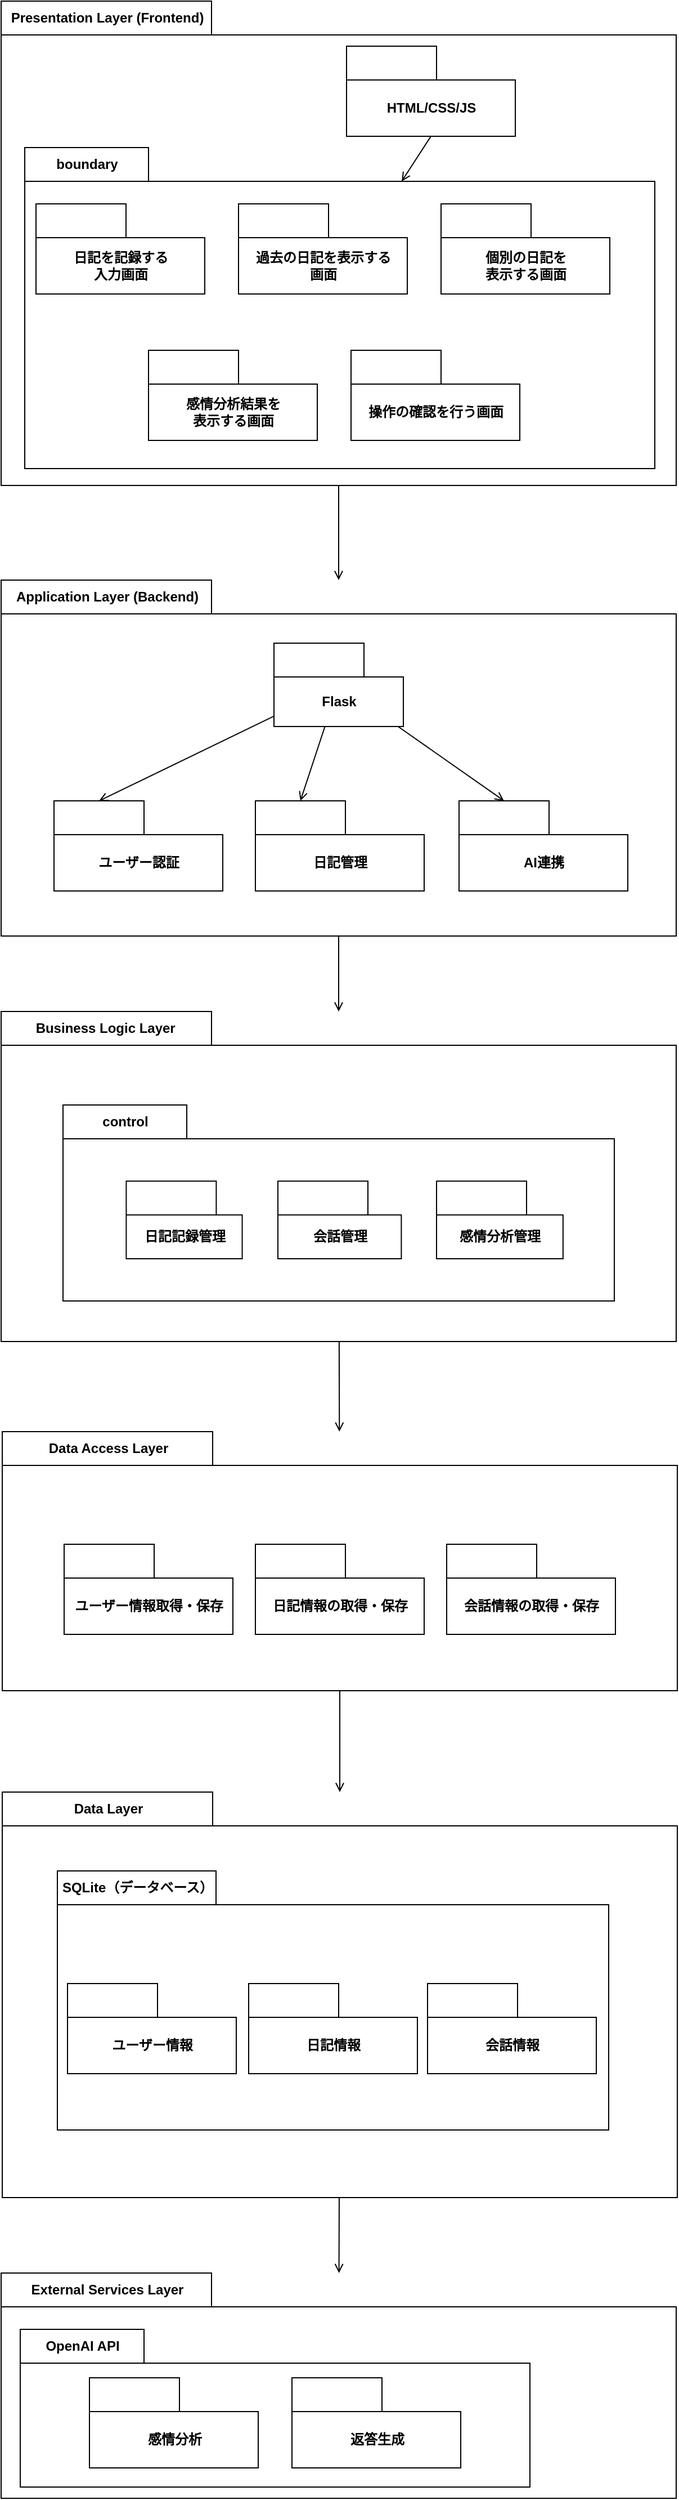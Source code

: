 <mxfile scale="5" border="10">
    <diagram id="r58UJbsZgpb9A693eGnh" name="ページ1">
        <mxGraphModel dx="3300" dy="2313" grid="1" gridSize="10" guides="1" tooltips="1" connect="1" arrows="1" fold="1" page="1" pageScale="1" pageWidth="827" pageHeight="1169" background="#ffffff" math="0" shadow="0">
            <root>
                <mxCell id="0"/>
                <mxCell id="1" parent="0"/>
                <mxCell id="49" style="edgeStyle=none;html=1;endArrow=open;endFill=0;" edge="1" parent="1" source="3" target="10">
                    <mxGeometry relative="1" as="geometry"/>
                </mxCell>
                <mxCell id="3" value="Application Layer (Backend)" style="shape=folder;fontStyle=1;tabWidth=187;tabHeight=30;tabPosition=left;html=1;boundedLbl=1;labelInHeader=1;container=1;collapsible=0;" vertex="1" parent="1">
                    <mxGeometry x="113" y="564" width="600" height="316" as="geometry"/>
                </mxCell>
                <mxCell id="4" value="" style="html=1;strokeColor=none;resizeWidth=1;resizeHeight=1;fillColor=none;part=1;connectable=0;allowArrows=0;deletable=0;" vertex="1" parent="3">
                    <mxGeometry width="600" height="221.2" relative="1" as="geometry">
                        <mxPoint y="30" as="offset"/>
                    </mxGeometry>
                </mxCell>
                <mxCell id="53" style="edgeStyle=none;html=1;entryX=0;entryY=0;entryDx=40;entryDy=0;entryPerimeter=0;endArrow=open;endFill=0;" edge="1" parent="3" source="44" target="50">
                    <mxGeometry relative="1" as="geometry"/>
                </mxCell>
                <mxCell id="54" style="edgeStyle=none;html=1;entryX=0;entryY=0;entryDx=40;entryDy=0;entryPerimeter=0;endArrow=open;endFill=0;" edge="1" parent="3" source="44" target="51">
                    <mxGeometry relative="1" as="geometry"/>
                </mxCell>
                <mxCell id="55" style="edgeStyle=none;html=1;entryX=0;entryY=0;entryDx=40;entryDy=0;entryPerimeter=0;endArrow=open;endFill=0;" edge="1" parent="3" source="44" target="52">
                    <mxGeometry relative="1" as="geometry"/>
                </mxCell>
                <mxCell id="44" value="Flask" style="shape=folder;fontStyle=1;tabWidth=80;tabHeight=30;tabPosition=left;html=1;boundedLbl=1;" vertex="1" parent="3">
                    <mxGeometry x="242.5" y="56" width="115" height="74" as="geometry"/>
                </mxCell>
                <mxCell id="50" value="ユーザー認証" style="shape=folder;fontStyle=1;tabWidth=80;tabHeight=30;tabPosition=left;html=1;boundedLbl=1;" vertex="1" parent="3">
                    <mxGeometry x="47" y="196" width="150" height="80" as="geometry"/>
                </mxCell>
                <mxCell id="51" value="日記管理" style="shape=folder;fontStyle=1;tabWidth=80;tabHeight=30;tabPosition=left;html=1;boundedLbl=1;" vertex="1" parent="3">
                    <mxGeometry x="226" y="196" width="150" height="80" as="geometry"/>
                </mxCell>
                <mxCell id="52" value="AI連携" style="shape=folder;fontStyle=1;tabWidth=80;tabHeight=30;tabPosition=left;html=1;boundedLbl=1;" vertex="1" parent="3">
                    <mxGeometry x="407" y="196" width="150" height="80" as="geometry"/>
                </mxCell>
                <mxCell id="35" style="edgeStyle=none;html=1;endArrow=open;endFill=0;" edge="1" parent="1" source="8" target="3">
                    <mxGeometry relative="1" as="geometry"/>
                </mxCell>
                <mxCell id="8" value="Presentation Layer (Frontend)" style="shape=folder;fontStyle=1;tabWidth=187;tabHeight=30;tabPosition=left;html=1;boundedLbl=1;labelInHeader=1;container=1;collapsible=0;" vertex="1" parent="1">
                    <mxGeometry x="113" y="50" width="600" height="430" as="geometry"/>
                </mxCell>
                <mxCell id="9" value="" style="html=1;strokeColor=none;resizeWidth=1;resizeHeight=1;fillColor=none;part=1;connectable=0;allowArrows=0;deletable=0;" vertex="1" parent="8">
                    <mxGeometry width="600" height="301" relative="1" as="geometry">
                        <mxPoint y="30" as="offset"/>
                    </mxGeometry>
                </mxCell>
                <mxCell id="33" style="edgeStyle=none;html=1;exitX=0.5;exitY=1;exitDx=0;exitDy=0;exitPerimeter=0;entryX=0;entryY=0;entryDx=335;entryDy=30;entryPerimeter=0;endArrow=open;endFill=0;" edge="1" parent="8" source="20" target="30">
                    <mxGeometry relative="1" as="geometry"/>
                </mxCell>
                <mxCell id="20" value="HTML/CSS/JS" style="shape=folder;fontStyle=1;tabWidth=80;tabHeight=30;tabPosition=left;html=1;boundedLbl=1;" vertex="1" parent="8">
                    <mxGeometry x="307" y="40" width="150" height="80" as="geometry"/>
                </mxCell>
                <mxCell id="30" value="boundary" style="shape=folder;fontStyle=1;tabWidth=110;tabHeight=30;tabPosition=left;html=1;boundedLbl=1;labelInHeader=1;container=1;collapsible=0;" vertex="1" parent="8">
                    <mxGeometry x="21" y="130" width="560" height="285" as="geometry"/>
                </mxCell>
                <mxCell id="31" value="" style="html=1;strokeColor=none;resizeWidth=1;resizeHeight=1;fillColor=none;part=1;connectable=0;allowArrows=0;deletable=0;" vertex="1" parent="30">
                    <mxGeometry width="560" height="199.5" relative="1" as="geometry">
                        <mxPoint y="30" as="offset"/>
                    </mxGeometry>
                </mxCell>
                <mxCell id="21" value="日記を記録する&lt;br&gt;入力画面" style="shape=folder;fontStyle=1;tabWidth=80;tabHeight=30;tabPosition=left;html=1;boundedLbl=1;" vertex="1" parent="30">
                    <mxGeometry x="10" y="50" width="150" height="80" as="geometry"/>
                </mxCell>
                <mxCell id="22" value="過去の日記を表示する&lt;br&gt;画面" style="shape=folder;fontStyle=1;tabWidth=80;tabHeight=30;tabPosition=left;html=1;boundedLbl=1;" vertex="1" parent="30">
                    <mxGeometry x="190" y="50" width="150" height="80" as="geometry"/>
                </mxCell>
                <mxCell id="26" value="個別の日記を&lt;br&gt;表示する画面" style="shape=folder;fontStyle=1;tabWidth=80;tabHeight=30;tabPosition=left;html=1;boundedLbl=1;" vertex="1" parent="30">
                    <mxGeometry x="370" y="50" width="150" height="80" as="geometry"/>
                </mxCell>
                <mxCell id="24" value="感情分析結果を&lt;br&gt;表示する画面" style="shape=folder;fontStyle=1;tabWidth=80;tabHeight=30;tabPosition=left;html=1;boundedLbl=1;" vertex="1" parent="30">
                    <mxGeometry x="110" y="180" width="150" height="80" as="geometry"/>
                </mxCell>
                <mxCell id="25" value="操作の確認を行う画面" style="shape=folder;fontStyle=1;tabWidth=80;tabHeight=30;tabPosition=left;html=1;boundedLbl=1;" vertex="1" parent="30">
                    <mxGeometry x="290" y="180" width="150" height="80" as="geometry"/>
                </mxCell>
                <mxCell id="58" style="edgeStyle=none;html=1;endArrow=open;endFill=0;" edge="1" parent="1" source="10" target="14">
                    <mxGeometry relative="1" as="geometry"/>
                </mxCell>
                <mxCell id="10" value="Business Logic Layer&amp;nbsp;" style="shape=folder;fontStyle=1;tabWidth=187;tabHeight=30;tabPosition=left;html=1;boundedLbl=1;labelInHeader=1;container=1;collapsible=0;" vertex="1" parent="1">
                    <mxGeometry x="113" y="947" width="600" height="293" as="geometry"/>
                </mxCell>
                <mxCell id="11" value="" style="html=1;strokeColor=none;resizeWidth=1;resizeHeight=1;fillColor=none;part=1;connectable=0;allowArrows=0;deletable=0;" vertex="1" parent="10">
                    <mxGeometry width="600" height="189.032" relative="1" as="geometry">
                        <mxPoint y="30" as="offset"/>
                    </mxGeometry>
                </mxCell>
                <mxCell id="46" value="control" style="shape=folder;fontStyle=1;tabWidth=110;tabHeight=30;tabPosition=left;html=1;boundedLbl=1;labelInHeader=1;container=1;collapsible=0;" vertex="1" parent="10">
                    <mxGeometry x="55" y="83" width="490" height="174" as="geometry"/>
                </mxCell>
                <mxCell id="47" value="" style="html=1;strokeColor=none;resizeWidth=1;resizeHeight=1;fillColor=none;part=1;connectable=0;allowArrows=0;deletable=0;" vertex="1" parent="46">
                    <mxGeometry width="490" height="121.8" relative="1" as="geometry">
                        <mxPoint y="30" as="offset"/>
                    </mxGeometry>
                </mxCell>
                <mxCell id="39" value="日記記録管理" style="shape=folder;fontStyle=1;tabWidth=80;tabHeight=30;tabPosition=left;html=1;boundedLbl=1;" vertex="1" parent="46">
                    <mxGeometry x="56.214" y="67.604" width="103.059" height="68.866" as="geometry"/>
                </mxCell>
                <mxCell id="40" value="会話管理" style="shape=folder;fontStyle=1;tabWidth=80;tabHeight=30;tabPosition=left;html=1;boundedLbl=1;" vertex="1" parent="46">
                    <mxGeometry x="191.004" y="67.604" width="109.702" height="68.866" as="geometry"/>
                </mxCell>
                <mxCell id="41" value="感情分析管理" style="shape=folder;fontStyle=1;tabWidth=80;tabHeight=30;tabPosition=left;html=1;boundedLbl=1;" vertex="1" parent="46">
                    <mxGeometry x="332.004" y="67.604" width="112.428" height="68.866" as="geometry"/>
                </mxCell>
                <mxCell id="67" style="edgeStyle=none;html=1;endArrow=open;endFill=0;" edge="1" parent="1" source="14" target="16">
                    <mxGeometry relative="1" as="geometry"/>
                </mxCell>
                <mxCell id="14" value="Data Access Layer" style="shape=folder;fontStyle=1;tabWidth=187;tabHeight=30;tabPosition=left;html=1;boundedLbl=1;labelInHeader=1;container=1;collapsible=0;" vertex="1" parent="1">
                    <mxGeometry x="114" y="1320" width="600" height="230" as="geometry"/>
                </mxCell>
                <mxCell id="15" value="" style="html=1;strokeColor=none;resizeWidth=1;resizeHeight=1;fillColor=none;part=1;connectable=0;allowArrows=0;deletable=0;" vertex="1" parent="14">
                    <mxGeometry width="600" height="161" relative="1" as="geometry">
                        <mxPoint y="30" as="offset"/>
                    </mxGeometry>
                </mxCell>
                <mxCell id="57" value="日記情報の取得・保存" style="shape=folder;fontStyle=1;tabWidth=80;tabHeight=30;tabPosition=left;html=1;boundedLbl=1;" vertex="1" parent="14">
                    <mxGeometry x="225" y="100" width="150" height="80" as="geometry"/>
                </mxCell>
                <mxCell id="56" value="ユーザー情報取得・保存" style="shape=folder;fontStyle=1;tabWidth=80;tabHeight=30;tabPosition=left;html=1;boundedLbl=1;" vertex="1" parent="14">
                    <mxGeometry x="55" y="100" width="150" height="80" as="geometry"/>
                </mxCell>
                <mxCell id="64" value="会話情報の取得・保存" style="shape=folder;fontStyle=1;tabWidth=80;tabHeight=30;tabPosition=left;html=1;boundedLbl=1;" vertex="1" parent="14">
                    <mxGeometry x="395" y="100" width="150" height="80" as="geometry"/>
                </mxCell>
                <mxCell id="72" style="edgeStyle=none;html=1;endArrow=open;endFill=0;" edge="1" parent="1" source="16" target="18">
                    <mxGeometry relative="1" as="geometry"/>
                </mxCell>
                <mxCell id="16" value="Data Layer" style="shape=folder;fontStyle=1;tabWidth=187;tabHeight=30;tabPosition=left;html=1;boundedLbl=1;labelInHeader=1;container=1;collapsible=0;" vertex="1" parent="1">
                    <mxGeometry x="114" y="1640" width="600" height="360" as="geometry"/>
                </mxCell>
                <mxCell id="17" value="" style="html=1;strokeColor=none;resizeWidth=1;resizeHeight=1;fillColor=none;part=1;connectable=0;allowArrows=0;deletable=0;" vertex="1" parent="16">
                    <mxGeometry width="600" height="252" relative="1" as="geometry">
                        <mxPoint y="30" as="offset"/>
                    </mxGeometry>
                </mxCell>
                <mxCell id="59" value="SQLite（データベース）" style="shape=folder;fontStyle=1;tabWidth=141;tabHeight=30;tabPosition=left;html=1;boundedLbl=1;labelInHeader=1;container=1;collapsible=0;recursiveResize=0;" vertex="1" parent="16">
                    <mxGeometry x="49" y="70" width="490" height="230" as="geometry"/>
                </mxCell>
                <mxCell id="63" value="ユーザー情報" style="shape=folder;fontStyle=1;tabWidth=80;tabHeight=30;tabPosition=left;html=1;boundedLbl=1;" vertex="1" parent="59">
                    <mxGeometry x="9" y="100" width="150" height="80" as="geometry"/>
                </mxCell>
                <mxCell id="65" value="日記情報" style="shape=folder;fontStyle=1;tabWidth=80;tabHeight=30;tabPosition=left;html=1;boundedLbl=1;" vertex="1" parent="59">
                    <mxGeometry x="170" y="100" width="150" height="80" as="geometry"/>
                </mxCell>
                <mxCell id="66" value="会話情報" style="shape=folder;fontStyle=1;tabWidth=80;tabHeight=30;tabPosition=left;html=1;boundedLbl=1;" vertex="1" parent="59">
                    <mxGeometry x="329" y="100" width="150" height="80" as="geometry"/>
                </mxCell>
                <mxCell id="18" value="External Services Layer" style="shape=folder;fontStyle=1;tabWidth=187;tabHeight=30;tabPosition=left;html=1;boundedLbl=1;labelInHeader=1;container=1;collapsible=0;" vertex="1" parent="1">
                    <mxGeometry x="113" y="2067" width="600" height="200" as="geometry"/>
                </mxCell>
                <mxCell id="19" value="" style="html=1;strokeColor=none;resizeWidth=1;resizeHeight=1;fillColor=none;part=1;connectable=0;allowArrows=0;deletable=0;" vertex="1" parent="18">
                    <mxGeometry width="600" height="140" relative="1" as="geometry">
                        <mxPoint y="30" as="offset"/>
                    </mxGeometry>
                </mxCell>
                <mxCell id="68" value="OpenAI API" style="shape=folder;fontStyle=1;tabWidth=110;tabHeight=30;tabPosition=left;html=1;boundedLbl=1;labelInHeader=1;container=1;collapsible=0;" vertex="1" parent="18">
                    <mxGeometry x="17" y="50" width="453" height="140" as="geometry"/>
                </mxCell>
                <mxCell id="69" value="" style="html=1;strokeColor=none;resizeWidth=1;resizeHeight=1;fillColor=none;part=1;connectable=0;allowArrows=0;deletable=0;" vertex="1" parent="68">
                    <mxGeometry width="453" height="98" relative="1" as="geometry">
                        <mxPoint y="30" as="offset"/>
                    </mxGeometry>
                </mxCell>
                <mxCell id="70" value="感情分析" style="shape=folder;fontStyle=1;tabWidth=80;tabHeight=30;tabPosition=left;html=1;boundedLbl=1;" vertex="1" parent="68">
                    <mxGeometry x="61.5" y="43" width="150" height="80" as="geometry"/>
                </mxCell>
                <mxCell id="71" value="返答生成" style="shape=folder;fontStyle=1;tabWidth=80;tabHeight=30;tabPosition=left;html=1;boundedLbl=1;" vertex="1" parent="68">
                    <mxGeometry x="241.5" y="43" width="150" height="80" as="geometry"/>
                </mxCell>
            </root>
        </mxGraphModel>
    </diagram>
</mxfile>